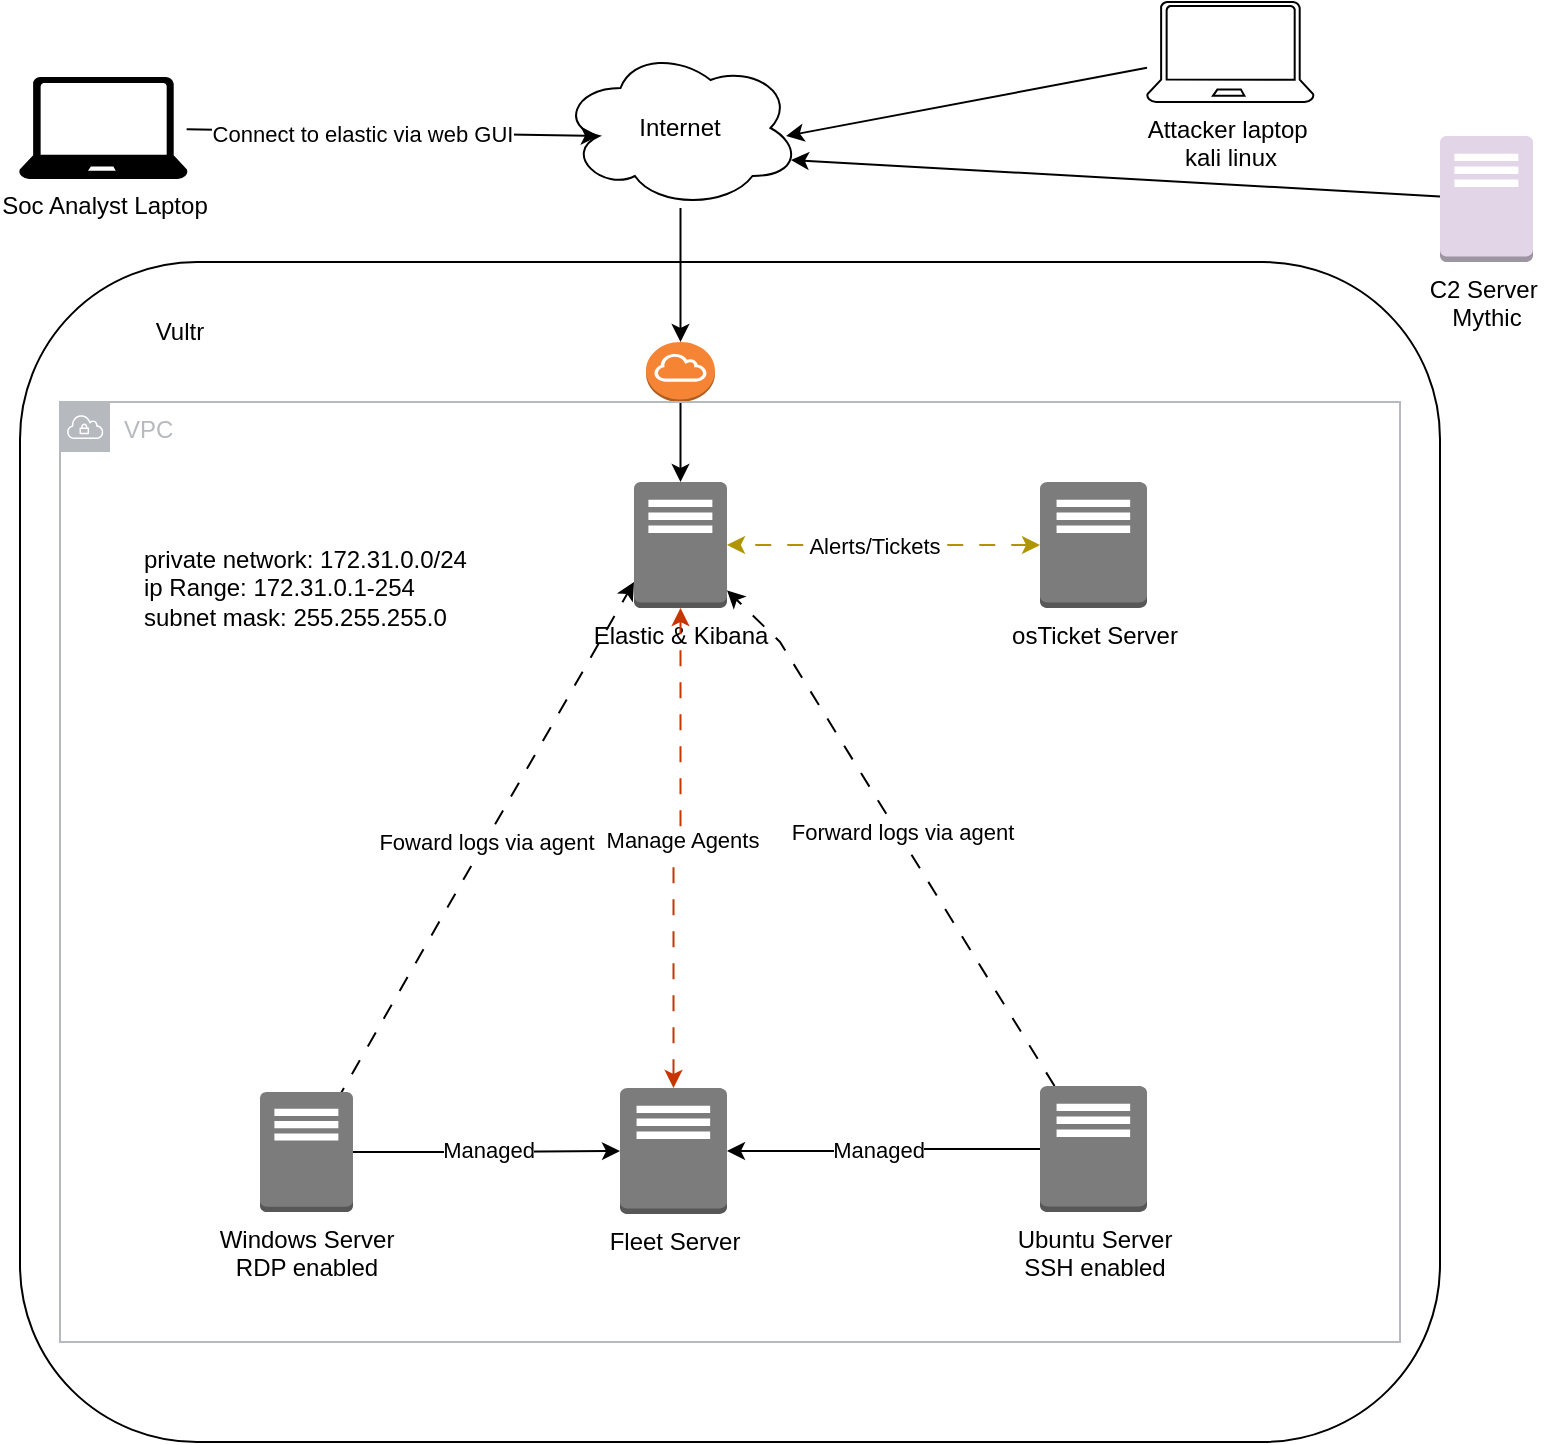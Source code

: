 <mxfile version="28.0.7">
  <diagram name="Page-1" id="qVIlFbi7jbZ3Oo7aXuz9">
    <mxGraphModel dx="1426" dy="789" grid="1" gridSize="10" guides="1" tooltips="1" connect="1" arrows="1" fold="1" page="1" pageScale="1" pageWidth="827" pageHeight="1169" background="none" math="0" shadow="0">
      <root>
        <mxCell id="0" />
        <mxCell id="1" parent="0" />
        <mxCell id="TtrTrerWUQ8AUrICwLYv-11" value="VPC" style="sketch=0;outlineConnect=0;gradientColor=none;html=1;whiteSpace=wrap;fontSize=12;fontStyle=0;shape=mxgraph.aws4.group;grIcon=mxgraph.aws4.group_vpc;strokeColor=#879196;fillColor=none;verticalAlign=top;align=left;spacingLeft=30;fontColor=#879196;dashed=0;" vertex="1" parent="1">
          <mxGeometry x="110" y="240" width="530" height="430" as="geometry" />
        </mxCell>
        <mxCell id="TtrTrerWUQ8AUrICwLYv-10" value="VPC" style="sketch=0;outlineConnect=0;gradientColor=none;html=1;whiteSpace=wrap;fontSize=12;fontStyle=0;shape=mxgraph.aws4.group;grIcon=mxgraph.aws4.group_vpc;strokeColor=#879196;fillColor=none;verticalAlign=top;align=left;spacingLeft=30;fontColor=#879196;dashed=0;" vertex="1" parent="1">
          <mxGeometry x="100" y="255" width="560" height="385" as="geometry" />
        </mxCell>
        <mxCell id="TtrTrerWUQ8AUrICwLYv-8" value="" style="rounded=1;whiteSpace=wrap;html=1;" vertex="1" parent="1">
          <mxGeometry x="40" y="140" width="710" height="590" as="geometry" />
        </mxCell>
        <mxCell id="TtrTrerWUQ8AUrICwLYv-1" value="Elastic &amp;amp; Kibana" style="outlineConnect=0;dashed=0;verticalLabelPosition=bottom;verticalAlign=top;align=center;html=1;shape=mxgraph.aws3.traditional_server;fillColor=#7D7C7C;gradientColor=none;" vertex="1" parent="1">
          <mxGeometry x="347" y="250" width="46.5" height="63" as="geometry" />
        </mxCell>
        <mxCell id="TtrTrerWUQ8AUrICwLYv-26" style="rounded=0;orthogonalLoop=1;jettySize=auto;html=1;exitX=0.817;exitY=0.083;exitDx=0;exitDy=0;exitPerimeter=0;dashed=1;dashPattern=8 8;" edge="1" parent="1" source="TtrTrerWUQ8AUrICwLYv-2">
          <mxGeometry relative="1" as="geometry">
            <mxPoint x="198" y="542" as="sourcePoint" />
            <mxPoint x="347.001" y="300" as="targetPoint" />
          </mxGeometry>
        </mxCell>
        <mxCell id="TtrTrerWUQ8AUrICwLYv-28" value="Foward logs via agent" style="edgeLabel;html=1;align=center;verticalAlign=middle;resizable=0;points=[];" vertex="1" connectable="0" parent="TtrTrerWUQ8AUrICwLYv-26">
          <mxGeometry x="0.002" relative="1" as="geometry">
            <mxPoint as="offset" />
          </mxGeometry>
        </mxCell>
        <mxCell id="TtrTrerWUQ8AUrICwLYv-2" value="Windows Server&lt;div&gt;RDP enabled&lt;/div&gt;" style="outlineConnect=0;dashed=0;verticalLabelPosition=bottom;verticalAlign=top;align=center;html=1;shape=mxgraph.aws3.traditional_server;fillColor=#7D7C7C;gradientColor=none;" vertex="1" parent="1">
          <mxGeometry x="160" y="555" width="46.5" height="60" as="geometry" />
        </mxCell>
        <mxCell id="TtrTrerWUQ8AUrICwLYv-27" style="rounded=0;orthogonalLoop=1;jettySize=auto;html=1;dashed=1;dashPattern=8 8;" edge="1" parent="1" source="TtrTrerWUQ8AUrICwLYv-3" target="TtrTrerWUQ8AUrICwLYv-1">
          <mxGeometry relative="1" as="geometry">
            <Array as="points">
              <mxPoint x="420" y="330" />
            </Array>
          </mxGeometry>
        </mxCell>
        <mxCell id="TtrTrerWUQ8AUrICwLYv-29" value="Forward logs via agent" style="edgeLabel;html=1;align=center;verticalAlign=middle;resizable=0;points=[];" vertex="1" connectable="0" parent="TtrTrerWUQ8AUrICwLYv-27">
          <mxGeometry x="0.003" y="-2" relative="1" as="geometry">
            <mxPoint y="1" as="offset" />
          </mxGeometry>
        </mxCell>
        <mxCell id="TtrTrerWUQ8AUrICwLYv-3" value="Ubuntu Server&lt;div&gt;SSH enabled&lt;/div&gt;" style="outlineConnect=0;dashed=0;verticalLabelPosition=bottom;verticalAlign=top;align=center;html=1;shape=mxgraph.aws3.traditional_server;fillColor=#7D7C7C;gradientColor=none;" vertex="1" parent="1">
          <mxGeometry x="550" y="552" width="53.5" height="63" as="geometry" />
        </mxCell>
        <mxCell id="TtrTrerWUQ8AUrICwLYv-22" style="edgeStyle=orthogonalEdgeStyle;rounded=0;orthogonalLoop=1;jettySize=auto;html=1;startArrow=classic;startFill=1;fillColor=#fa6800;strokeColor=light-dark(#C73500,#FF512F);dashed=1;dashPattern=8 8;" edge="1" parent="1" source="TtrTrerWUQ8AUrICwLYv-4" target="TtrTrerWUQ8AUrICwLYv-1">
          <mxGeometry relative="1" as="geometry" />
        </mxCell>
        <mxCell id="TtrTrerWUQ8AUrICwLYv-24" value="Manage Agents" style="edgeLabel;html=1;align=center;verticalAlign=middle;resizable=0;points=[];" vertex="1" connectable="0" parent="TtrTrerWUQ8AUrICwLYv-22">
          <mxGeometry x="0.047" relative="1" as="geometry">
            <mxPoint as="offset" />
          </mxGeometry>
        </mxCell>
        <mxCell id="TtrTrerWUQ8AUrICwLYv-4" value="Fleet Server" style="outlineConnect=0;dashed=0;verticalLabelPosition=bottom;verticalAlign=top;align=center;html=1;shape=mxgraph.aws3.traditional_server;fillColor=#7D7C7C;gradientColor=none;" vertex="1" parent="1">
          <mxGeometry x="340" y="553" width="53.5" height="63" as="geometry" />
        </mxCell>
        <mxCell id="TtrTrerWUQ8AUrICwLYv-5" value="osTicket Server" style="outlineConnect=0;dashed=0;verticalLabelPosition=bottom;verticalAlign=top;align=center;html=1;shape=mxgraph.aws3.traditional_server;fillColor=#7D7C7C;gradientColor=none;" vertex="1" parent="1">
          <mxGeometry x="550" y="250" width="53.5" height="63" as="geometry" />
        </mxCell>
        <mxCell id="TtrTrerWUQ8AUrICwLYv-9" value="Vultr" style="text;html=1;align=center;verticalAlign=middle;whiteSpace=wrap;rounded=0;" vertex="1" parent="1">
          <mxGeometry x="90" y="160" width="60" height="30" as="geometry" />
        </mxCell>
        <mxCell id="TtrTrerWUQ8AUrICwLYv-14" style="edgeStyle=orthogonalEdgeStyle;rounded=0;orthogonalLoop=1;jettySize=auto;html=1;entryX=0;entryY=0.5;entryDx=0;entryDy=0;entryPerimeter=0;" edge="1" parent="1" source="TtrTrerWUQ8AUrICwLYv-2" target="TtrTrerWUQ8AUrICwLYv-4">
          <mxGeometry relative="1" as="geometry" />
        </mxCell>
        <mxCell id="TtrTrerWUQ8AUrICwLYv-17" value="Managed" style="edgeLabel;html=1;align=center;verticalAlign=middle;resizable=0;points=[];" vertex="1" connectable="0" parent="TtrTrerWUQ8AUrICwLYv-14">
          <mxGeometry x="0.004" y="2" relative="1" as="geometry">
            <mxPoint y="1" as="offset" />
          </mxGeometry>
        </mxCell>
        <mxCell id="TtrTrerWUQ8AUrICwLYv-18" style="edgeStyle=orthogonalEdgeStyle;rounded=0;orthogonalLoop=1;jettySize=auto;html=1;entryX=1;entryY=0.5;entryDx=0;entryDy=0;entryPerimeter=0;" edge="1" parent="1" source="TtrTrerWUQ8AUrICwLYv-3" target="TtrTrerWUQ8AUrICwLYv-4">
          <mxGeometry relative="1" as="geometry" />
        </mxCell>
        <mxCell id="TtrTrerWUQ8AUrICwLYv-19" value="Managed" style="edgeLabel;html=1;align=center;verticalAlign=middle;resizable=0;points=[];" vertex="1" connectable="0" parent="TtrTrerWUQ8AUrICwLYv-18">
          <mxGeometry x="-0.001" y="-3" relative="1" as="geometry">
            <mxPoint as="offset" />
          </mxGeometry>
        </mxCell>
        <mxCell id="TtrTrerWUQ8AUrICwLYv-23" style="edgeStyle=orthogonalEdgeStyle;rounded=0;orthogonalLoop=1;jettySize=auto;html=1;entryX=1;entryY=0.5;entryDx=0;entryDy=0;entryPerimeter=0;startArrow=classic;startFill=1;fillColor=#e3c800;strokeColor=light-dark(#B09500,#FFFF00);dashed=1;dashPattern=8 8;" edge="1" parent="1" source="TtrTrerWUQ8AUrICwLYv-5" target="TtrTrerWUQ8AUrICwLYv-1">
          <mxGeometry relative="1" as="geometry" />
        </mxCell>
        <mxCell id="TtrTrerWUQ8AUrICwLYv-25" value="Alerts/Tickets" style="edgeLabel;html=1;align=center;verticalAlign=middle;resizable=0;points=[];" vertex="1" connectable="0" parent="TtrTrerWUQ8AUrICwLYv-23">
          <mxGeometry x="0.061" y="-2" relative="1" as="geometry">
            <mxPoint y="2" as="offset" />
          </mxGeometry>
        </mxCell>
        <mxCell id="TtrTrerWUQ8AUrICwLYv-30" value="private network: 172.31.0.0/24&lt;div style=&quot;&quot;&gt;ip Range: 172.31.0.1-254&lt;/div&gt;&lt;div&gt;&lt;div style=&quot;&quot;&gt;&lt;span style=&quot;background-color: transparent; color: light-dark(rgb(0, 0, 0), rgb(255, 255, 255));&quot;&gt;subnet mask: 255.255.255.0&lt;/span&gt;&lt;/div&gt;&lt;div&gt;&lt;br&gt;&lt;/div&gt;&lt;/div&gt;" style="text;html=1;align=left;verticalAlign=middle;whiteSpace=wrap;rounded=0;" vertex="1" parent="1">
          <mxGeometry x="100" y="280" width="190" height="60" as="geometry" />
        </mxCell>
        <mxCell id="TtrTrerWUQ8AUrICwLYv-31" value="" style="outlineConnect=0;dashed=0;verticalLabelPosition=bottom;verticalAlign=top;align=center;html=1;shape=mxgraph.aws3.internet_gateway;fillColor=#F58534;gradientColor=none;" vertex="1" parent="1">
          <mxGeometry x="353" y="180" width="34.5" height="30" as="geometry" />
        </mxCell>
        <mxCell id="TtrTrerWUQ8AUrICwLYv-32" value="Internet" style="ellipse;shape=cloud;whiteSpace=wrap;html=1;" vertex="1" parent="1">
          <mxGeometry x="310.25" y="33" width="120" height="80" as="geometry" />
        </mxCell>
        <mxCell id="TtrTrerWUQ8AUrICwLYv-33" style="edgeStyle=orthogonalEdgeStyle;rounded=0;orthogonalLoop=1;jettySize=auto;html=1;entryX=0.5;entryY=0;entryDx=0;entryDy=0;entryPerimeter=0;" edge="1" parent="1" source="TtrTrerWUQ8AUrICwLYv-32" target="TtrTrerWUQ8AUrICwLYv-31">
          <mxGeometry relative="1" as="geometry" />
        </mxCell>
        <mxCell id="TtrTrerWUQ8AUrICwLYv-34" style="edgeStyle=orthogonalEdgeStyle;rounded=0;orthogonalLoop=1;jettySize=auto;html=1;entryX=0.5;entryY=0;entryDx=0;entryDy=0;entryPerimeter=0;" edge="1" parent="1" source="TtrTrerWUQ8AUrICwLYv-31" target="TtrTrerWUQ8AUrICwLYv-1">
          <mxGeometry relative="1" as="geometry" />
        </mxCell>
        <mxCell id="TtrTrerWUQ8AUrICwLYv-37" style="rounded=0;orthogonalLoop=1;jettySize=auto;html=1;entryX=0.16;entryY=0.55;entryDx=0;entryDy=0;entryPerimeter=0;" edge="1" parent="1" source="TtrTrerWUQ8AUrICwLYv-35" target="TtrTrerWUQ8AUrICwLYv-32">
          <mxGeometry relative="1" as="geometry">
            <mxPoint x="160" y="75" as="targetPoint" />
          </mxGeometry>
        </mxCell>
        <mxCell id="TtrTrerWUQ8AUrICwLYv-38" value="Connect to elastic via web GUI" style="edgeLabel;html=1;align=center;verticalAlign=middle;resizable=0;points=[];" vertex="1" connectable="0" parent="TtrTrerWUQ8AUrICwLYv-37">
          <mxGeometry x="-0.156" y="-1" relative="1" as="geometry">
            <mxPoint as="offset" />
          </mxGeometry>
        </mxCell>
        <mxCell id="TtrTrerWUQ8AUrICwLYv-35" value="Soc Analyst Laptop" style="sketch=0;aspect=fixed;pointerEvents=1;shadow=0;dashed=0;html=1;labelPosition=center;verticalLabelPosition=bottom;verticalAlign=top;align=center;shape=mxgraph.azure.laptop;fillColor=light-dark(default, #4b4d8b);strokeColor=light-dark(#000000,#3168FF);" vertex="1" parent="1">
          <mxGeometry x="40" y="48" width="83.33" height="50" as="geometry" />
        </mxCell>
        <mxCell id="TtrTrerWUQ8AUrICwLYv-36" value="C2 Server&amp;nbsp;&lt;div&gt;Mythic&lt;/div&gt;" style="outlineConnect=0;dashed=0;verticalLabelPosition=bottom;verticalAlign=top;align=center;html=1;shape=mxgraph.aws3.traditional_server;fillColor=light-dark(#E1D5E7,#FF6666);strokeColor=#9673a6;" vertex="1" parent="1">
          <mxGeometry x="750" y="77" width="46.5" height="63" as="geometry" />
        </mxCell>
        <mxCell id="TtrTrerWUQ8AUrICwLYv-39" value="Attacker laptop&amp;nbsp;&lt;div&gt;kali linux&lt;/div&gt;" style="sketch=0;aspect=fixed;pointerEvents=1;shadow=0;dashed=0;html=1;labelPosition=center;verticalLabelPosition=bottom;verticalAlign=top;align=center;shape=mxgraph.azure.laptop;strokeColor=light-dark(#000000,#CC0000);" vertex="1" parent="1">
          <mxGeometry x="603.5" y="10" width="83.33" height="50" as="geometry" />
        </mxCell>
        <mxCell id="TtrTrerWUQ8AUrICwLYv-41" style="rounded=0;orthogonalLoop=1;jettySize=auto;html=1;entryX=0.96;entryY=0.7;entryDx=0;entryDy=0;entryPerimeter=0;" edge="1" parent="1" source="TtrTrerWUQ8AUrICwLYv-36" target="TtrTrerWUQ8AUrICwLYv-32">
          <mxGeometry relative="1" as="geometry">
            <mxPoint x="750" y="90" as="sourcePoint" />
          </mxGeometry>
        </mxCell>
        <mxCell id="TtrTrerWUQ8AUrICwLYv-42" style="rounded=0;orthogonalLoop=1;jettySize=auto;html=1;entryX=0.94;entryY=0.55;entryDx=0;entryDy=0;entryPerimeter=0;" edge="1" parent="1" source="TtrTrerWUQ8AUrICwLYv-39" target="TtrTrerWUQ8AUrICwLYv-32">
          <mxGeometry relative="1" as="geometry" />
        </mxCell>
        <mxCell id="TtrTrerWUQ8AUrICwLYv-43" value="VPC" style="sketch=0;outlineConnect=0;gradientColor=none;html=1;whiteSpace=wrap;fontSize=12;fontStyle=0;shape=mxgraph.aws4.group;grIcon=mxgraph.aws4.group_vpc;strokeColor=#B6BABF;fillColor=none;verticalAlign=top;align=left;spacingLeft=30;fontColor=#B6BABF;dashed=0;" vertex="1" parent="1">
          <mxGeometry x="60" y="210" width="670" height="470" as="geometry" />
        </mxCell>
        <mxCell id="TtrTrerWUQ8AUrICwLYv-44" style="edgeStyle=orthogonalEdgeStyle;rounded=0;orthogonalLoop=1;jettySize=auto;html=1;exitX=0.5;exitY=1;exitDx=0;exitDy=0;" edge="1" parent="1" source="TtrTrerWUQ8AUrICwLYv-9" target="TtrTrerWUQ8AUrICwLYv-9">
          <mxGeometry relative="1" as="geometry" />
        </mxCell>
      </root>
    </mxGraphModel>
  </diagram>
</mxfile>
